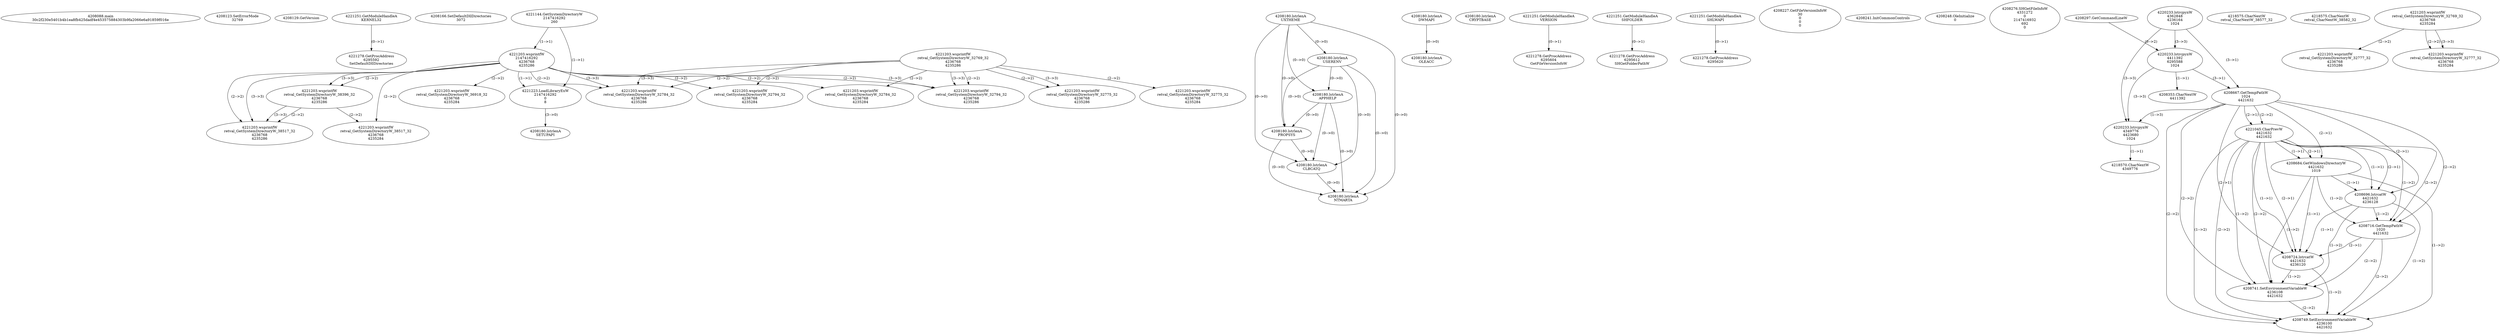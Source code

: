 // Global SCDG with merge call
digraph {
	0 [label="4208088.main
30c2f230e5401b4b1ea8fb425dadf4e453575884303b9fa2066e6a91859f016e"]
	1 [label="4208123.SetErrorMode
32769"]
	2 [label="4208129.GetVersion
"]
	3 [label="4221251.GetModuleHandleA
KERNEL32"]
	4 [label="4221278.GetProcAddress
6295592
SetDefaultDllDirectories"]
	3 -> 4 [label="(0-->1)"]
	5 [label="4208166.SetDefaultDllDirectories
3072"]
	6 [label="4221144.GetSystemDirectoryW
2147416292
260"]
	7 [label="4221203.wsprintfW
2147416292
4236768
4235286"]
	6 -> 7 [label="(1-->1)"]
	8 [label="4221223.LoadLibraryExW
2147416292
0
8"]
	6 -> 8 [label="(1-->1)"]
	7 -> 8 [label="(1-->1)"]
	9 [label="4208180.lstrlenA
UXTHEME"]
	10 [label="4208180.lstrlenA
USERENV"]
	9 -> 10 [label="(0-->0)"]
	11 [label="4208180.lstrlenA
SETUPAPI"]
	8 -> 11 [label="(3-->0)"]
	12 [label="4221203.wsprintfW
retval_GetSystemDirectoryW_36918_32
4236768
4235284"]
	7 -> 12 [label="(2-->2)"]
	13 [label="4208180.lstrlenA
APPHELP"]
	9 -> 13 [label="(0-->0)"]
	10 -> 13 [label="(0-->0)"]
	14 [label="4208180.lstrlenA
PROPSYS"]
	9 -> 14 [label="(0-->0)"]
	10 -> 14 [label="(0-->0)"]
	13 -> 14 [label="(0-->0)"]
	15 [label="4208180.lstrlenA
DWMAPI"]
	16 [label="4208180.lstrlenA
CRYPTBASE"]
	17 [label="4208180.lstrlenA
OLEACC"]
	15 -> 17 [label="(0-->0)"]
	18 [label="4208180.lstrlenA
CLBCATQ"]
	9 -> 18 [label="(0-->0)"]
	10 -> 18 [label="(0-->0)"]
	13 -> 18 [label="(0-->0)"]
	14 -> 18 [label="(0-->0)"]
	19 [label="4208180.lstrlenA
NTMARTA"]
	9 -> 19 [label="(0-->0)"]
	10 -> 19 [label="(0-->0)"]
	13 -> 19 [label="(0-->0)"]
	14 -> 19 [label="(0-->0)"]
	18 -> 19 [label="(0-->0)"]
	20 [label="4221251.GetModuleHandleA
VERSION"]
	21 [label="4221278.GetProcAddress
6295604
GetFileVersionInfoW"]
	20 -> 21 [label="(0-->1)"]
	22 [label="4221251.GetModuleHandleA
SHFOLDER"]
	23 [label="4221278.GetProcAddress
6295612
SHGetFolderPathW"]
	22 -> 23 [label="(0-->1)"]
	24 [label="4221251.GetModuleHandleA
SHLWAPI"]
	25 [label="4221278.GetProcAddress
6295620
"]
	24 -> 25 [label="(0-->1)"]
	26 [label="4208227.GetFileVersionInfoW
30
0
0
0"]
	27 [label="4208241.InitCommonControls
"]
	28 [label="4208248.OleInitialize
0"]
	29 [label="4208276.SHGetFileInfoW
4331272
0
2147416932
692
0"]
	30 [label="4220233.lstrcpynW
4362848
4236164
1024"]
	31 [label="4208297.GetCommandLineW
"]
	32 [label="4220233.lstrcpynW
4411392
6295588
1024"]
	31 -> 32 [label="(0-->2)"]
	30 -> 32 [label="(3-->3)"]
	33 [label="4208353.CharNextW
4411392"]
	32 -> 33 [label="(1-->1)"]
	34 [label="4208667.GetTempPathW
1024
4421632"]
	30 -> 34 [label="(3-->1)"]
	32 -> 34 [label="(3-->1)"]
	35 [label="4221045.CharPrevW
4421632
4421632"]
	34 -> 35 [label="(2-->1)"]
	34 -> 35 [label="(2-->2)"]
	36 [label="4208684.GetWindowsDirectoryW
4421632
1019"]
	34 -> 36 [label="(2-->1)"]
	35 -> 36 [label="(1-->1)"]
	35 -> 36 [label="(2-->1)"]
	37 [label="4208696.lstrcatW
4421632
4236128"]
	34 -> 37 [label="(2-->1)"]
	35 -> 37 [label="(1-->1)"]
	35 -> 37 [label="(2-->1)"]
	36 -> 37 [label="(1-->1)"]
	38 [label="4208716.GetTempPathW
1020
4421632"]
	34 -> 38 [label="(2-->2)"]
	35 -> 38 [label="(1-->2)"]
	35 -> 38 [label="(2-->2)"]
	36 -> 38 [label="(1-->2)"]
	37 -> 38 [label="(1-->2)"]
	39 [label="4208724.lstrcatW
4421632
4236120"]
	34 -> 39 [label="(2-->1)"]
	35 -> 39 [label="(1-->1)"]
	35 -> 39 [label="(2-->1)"]
	36 -> 39 [label="(1-->1)"]
	37 -> 39 [label="(1-->1)"]
	38 -> 39 [label="(2-->1)"]
	40 [label="4208741.SetEnvironmentVariableW
4236108
4421632"]
	34 -> 40 [label="(2-->2)"]
	35 -> 40 [label="(1-->2)"]
	35 -> 40 [label="(2-->2)"]
	36 -> 40 [label="(1-->2)"]
	37 -> 40 [label="(1-->2)"]
	38 -> 40 [label="(2-->2)"]
	39 -> 40 [label="(1-->2)"]
	41 [label="4208749.SetEnvironmentVariableW
4236100
4421632"]
	34 -> 41 [label="(2-->2)"]
	35 -> 41 [label="(1-->2)"]
	35 -> 41 [label="(2-->2)"]
	36 -> 41 [label="(1-->2)"]
	37 -> 41 [label="(1-->2)"]
	38 -> 41 [label="(2-->2)"]
	39 -> 41 [label="(1-->2)"]
	40 -> 41 [label="(2-->2)"]
	42 [label="4220233.lstrcpynW
4349776
4423680
1024"]
	30 -> 42 [label="(3-->3)"]
	32 -> 42 [label="(3-->3)"]
	34 -> 42 [label="(1-->3)"]
	43 [label="4218570.CharNextW
4349776"]
	42 -> 43 [label="(1-->1)"]
	44 [label="4218575.CharNextW
retval_CharNextW_38577_32"]
	45 [label="4218575.CharNextW
retval_CharNextW_38582_32"]
	46 [label="4221203.wsprintfW
retval_GetSystemDirectoryW_38396_32
4236768
4235286"]
	7 -> 46 [label="(2-->2)"]
	7 -> 46 [label="(3-->3)"]
	47 [label="4221203.wsprintfW
retval_GetSystemDirectoryW_38517_32
4236768
4235286"]
	7 -> 47 [label="(2-->2)"]
	46 -> 47 [label="(2-->2)"]
	7 -> 47 [label="(3-->3)"]
	46 -> 47 [label="(3-->3)"]
	48 [label="4221203.wsprintfW
retval_GetSystemDirectoryW_38517_32
4236768
4235284"]
	7 -> 48 [label="(2-->2)"]
	46 -> 48 [label="(2-->2)"]
	49 [label="4221203.wsprintfW
retval_GetSystemDirectoryW_32769_32
4236768
4235286"]
	50 [label="4221203.wsprintfW
retval_GetSystemDirectoryW_32775_32
4236768
4235286"]
	49 -> 50 [label="(2-->2)"]
	49 -> 50 [label="(3-->3)"]
	51 [label="4221203.wsprintfW
retval_GetSystemDirectoryW_32775_32
4236768
4235284"]
	49 -> 51 [label="(2-->2)"]
	52 [label="4221203.wsprintfW
retval_GetSystemDirectoryW_32784_32
4236768
4235286"]
	7 -> 52 [label="(2-->2)"]
	49 -> 52 [label="(2-->2)"]
	7 -> 52 [label="(3-->3)"]
	49 -> 52 [label="(3-->3)"]
	53 [label="4221203.wsprintfW
retval_GetSystemDirectoryW_32784_32
4236768
4235284"]
	7 -> 53 [label="(2-->2)"]
	49 -> 53 [label="(2-->2)"]
	54 [label="4221203.wsprintfW
retval_GetSystemDirectoryW_32794_32
4236768
4235286"]
	7 -> 54 [label="(2-->2)"]
	49 -> 54 [label="(2-->2)"]
	7 -> 54 [label="(3-->3)"]
	49 -> 54 [label="(3-->3)"]
	55 [label="4221203.wsprintfW
retval_GetSystemDirectoryW_32769_32
4236768
4235284"]
	56 [label="4221203.wsprintfW
retval_GetSystemDirectoryW_32777_32
4236768
4235286"]
	55 -> 56 [label="(2-->2)"]
	57 [label="4221203.wsprintfW
retval_GetSystemDirectoryW_32777_32
4236768
4235284"]
	55 -> 57 [label="(2-->2)"]
	55 -> 57 [label="(3-->3)"]
	58 [label="4221203.wsprintfW
retval_GetSystemDirectoryW_32794_32
4236768
4235284"]
	7 -> 58 [label="(2-->2)"]
	49 -> 58 [label="(2-->2)"]
}
